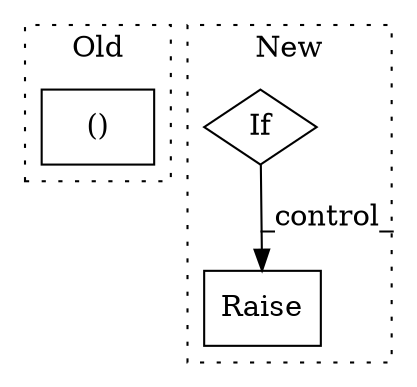 digraph G {
subgraph cluster0 {
1 [label="()" a="54" s="3946" l="10" shape="box"];
label = "Old";
style="dotted";
}
subgraph cluster1 {
2 [label="Raise" a="91" s="5971" l="6" shape="box"];
3 [label="If" a="96" s="5932,5957" l="3,14" shape="diamond"];
label = "New";
style="dotted";
}
3 -> 2 [label="_control_"];
}